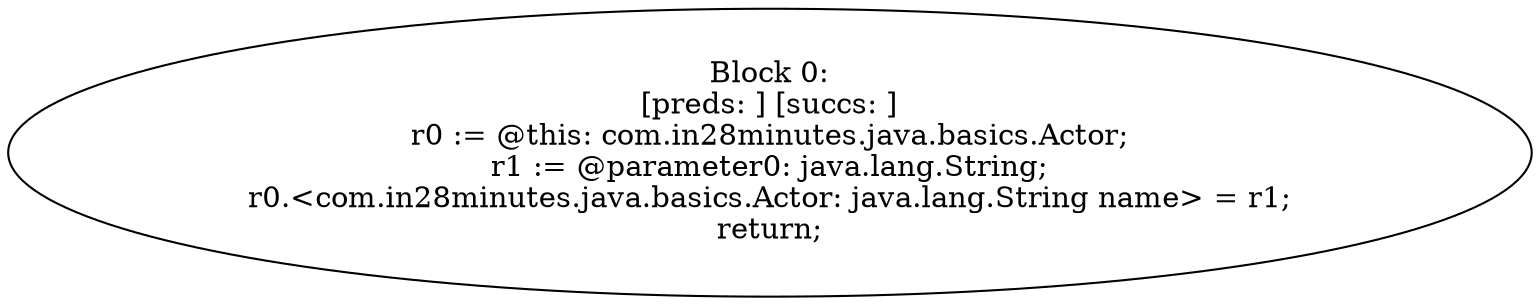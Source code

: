 digraph "unitGraph" {
    "Block 0:
[preds: ] [succs: ]
r0 := @this: com.in28minutes.java.basics.Actor;
r1 := @parameter0: java.lang.String;
r0.<com.in28minutes.java.basics.Actor: java.lang.String name> = r1;
return;
"
}
